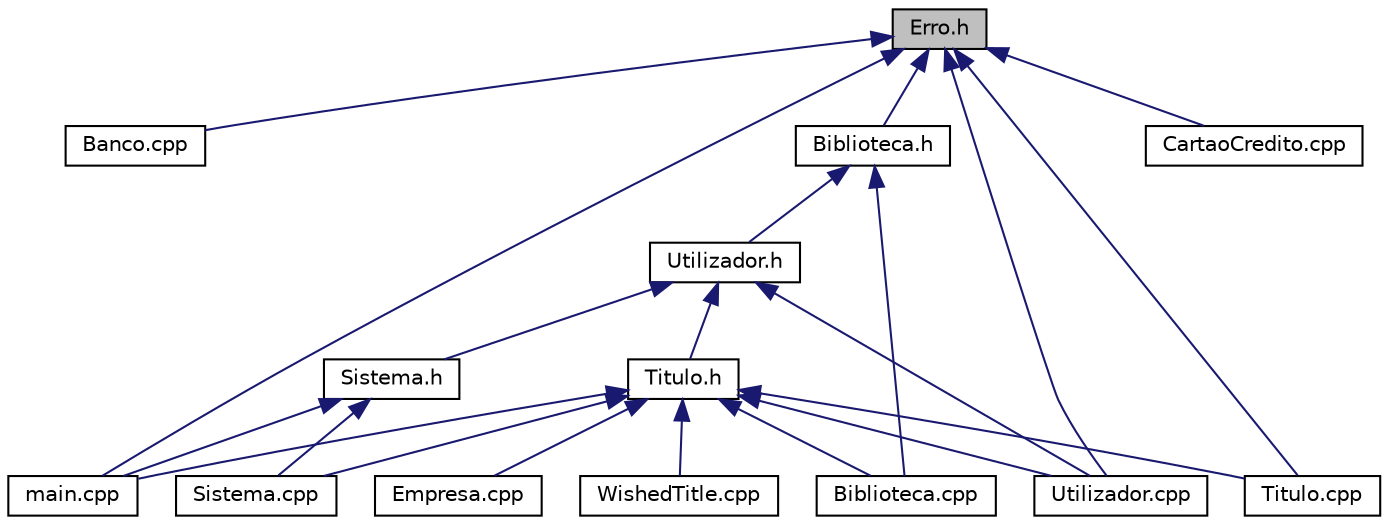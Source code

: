 digraph "Erro.h"
{
  edge [fontname="Helvetica",fontsize="10",labelfontname="Helvetica",labelfontsize="10"];
  node [fontname="Helvetica",fontsize="10",shape=record];
  Node2 [label="Erro.h",height=0.2,width=0.4,color="black", fillcolor="grey75", style="filled", fontcolor="black"];
  Node2 -> Node3 [dir="back",color="midnightblue",fontsize="10",style="solid"];
  Node3 [label="Banco.cpp",height=0.2,width=0.4,color="black", fillcolor="white", style="filled",URL="$_banco_8cpp.html"];
  Node2 -> Node4 [dir="back",color="midnightblue",fontsize="10",style="solid"];
  Node4 [label="Biblioteca.h",height=0.2,width=0.4,color="black", fillcolor="white", style="filled",URL="$_biblioteca_8h.html"];
  Node4 -> Node5 [dir="back",color="midnightblue",fontsize="10",style="solid"];
  Node5 [label="Biblioteca.cpp",height=0.2,width=0.4,color="black", fillcolor="white", style="filled",URL="$_biblioteca_8cpp.html"];
  Node4 -> Node6 [dir="back",color="midnightblue",fontsize="10",style="solid"];
  Node6 [label="Utilizador.h",height=0.2,width=0.4,color="black", fillcolor="white", style="filled",URL="$_utilizador_8h.html"];
  Node6 -> Node7 [dir="back",color="midnightblue",fontsize="10",style="solid"];
  Node7 [label="Titulo.h",height=0.2,width=0.4,color="black", fillcolor="white", style="filled",URL="$_titulo_8h.html"];
  Node7 -> Node5 [dir="back",color="midnightblue",fontsize="10",style="solid"];
  Node7 -> Node8 [dir="back",color="midnightblue",fontsize="10",style="solid"];
  Node8 [label="Empresa.cpp",height=0.2,width=0.4,color="black", fillcolor="white", style="filled",URL="$_empresa_8cpp.html"];
  Node7 -> Node9 [dir="back",color="midnightblue",fontsize="10",style="solid"];
  Node9 [label="main.cpp",height=0.2,width=0.4,color="black", fillcolor="white", style="filled",URL="$main_8cpp.html"];
  Node7 -> Node10 [dir="back",color="midnightblue",fontsize="10",style="solid"];
  Node10 [label="Sistema.cpp",height=0.2,width=0.4,color="black", fillcolor="white", style="filled",URL="$_sistema_8cpp.html"];
  Node7 -> Node11 [dir="back",color="midnightblue",fontsize="10",style="solid"];
  Node11 [label="Titulo.cpp",height=0.2,width=0.4,color="black", fillcolor="white", style="filled",URL="$_titulo_8cpp.html"];
  Node7 -> Node12 [dir="back",color="midnightblue",fontsize="10",style="solid"];
  Node12 [label="Utilizador.cpp",height=0.2,width=0.4,color="black", fillcolor="white", style="filled",URL="$_utilizador_8cpp.html"];
  Node7 -> Node13 [dir="back",color="midnightblue",fontsize="10",style="solid"];
  Node13 [label="WishedTitle.cpp",height=0.2,width=0.4,color="black", fillcolor="white", style="filled",URL="$_wished_title_8cpp.html"];
  Node6 -> Node14 [dir="back",color="midnightblue",fontsize="10",style="solid"];
  Node14 [label="Sistema.h",height=0.2,width=0.4,color="black", fillcolor="white", style="filled",URL="$_sistema_8h.html"];
  Node14 -> Node9 [dir="back",color="midnightblue",fontsize="10",style="solid"];
  Node14 -> Node10 [dir="back",color="midnightblue",fontsize="10",style="solid"];
  Node6 -> Node12 [dir="back",color="midnightblue",fontsize="10",style="solid"];
  Node2 -> Node15 [dir="back",color="midnightblue",fontsize="10",style="solid"];
  Node15 [label="CartaoCredito.cpp",height=0.2,width=0.4,color="black", fillcolor="white", style="filled",URL="$_cartao_credito_8cpp.html"];
  Node2 -> Node9 [dir="back",color="midnightblue",fontsize="10",style="solid"];
  Node2 -> Node11 [dir="back",color="midnightblue",fontsize="10",style="solid"];
  Node2 -> Node12 [dir="back",color="midnightblue",fontsize="10",style="solid"];
}
